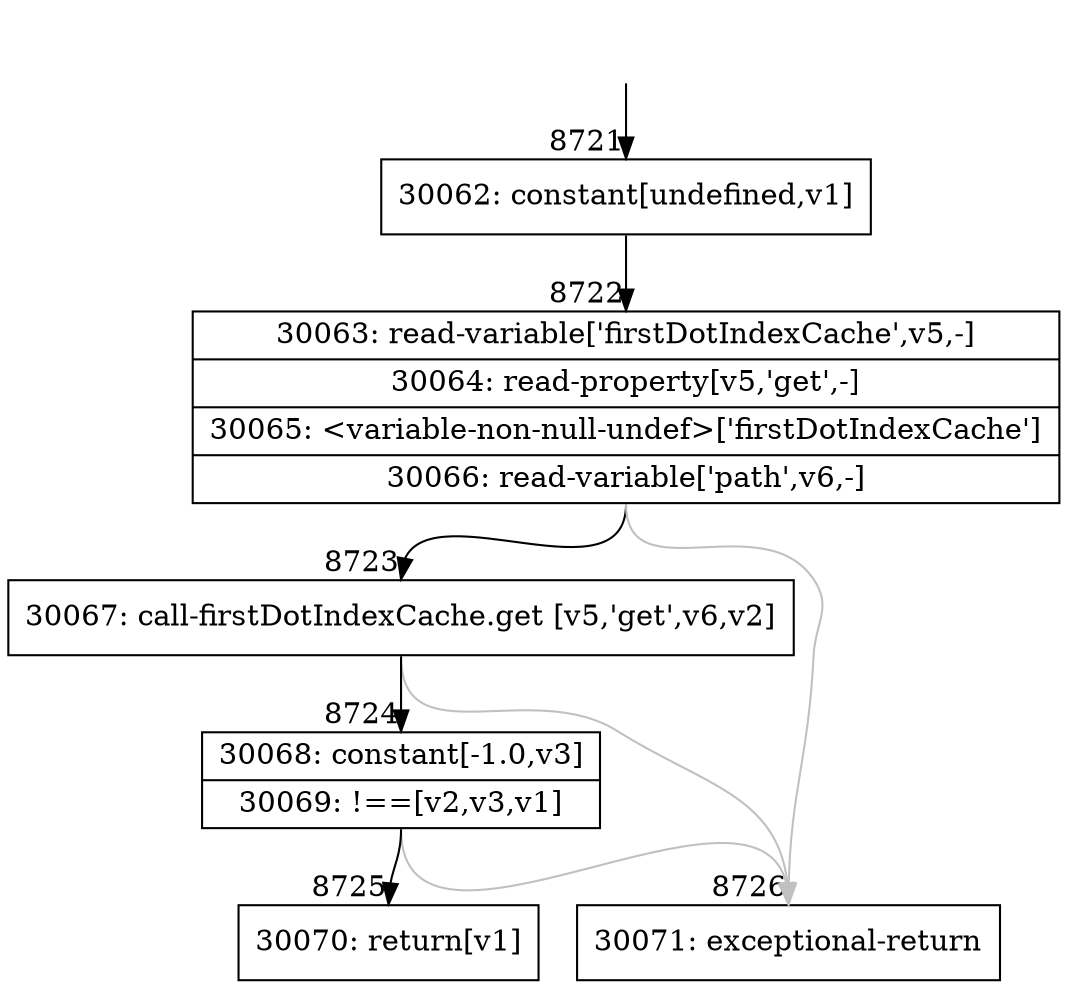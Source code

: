 digraph {
rankdir="TD"
BB_entry739[shape=none,label=""];
BB_entry739 -> BB8721 [tailport=s, headport=n, headlabel="    8721"]
BB8721 [shape=record label="{30062: constant[undefined,v1]}" ] 
BB8721 -> BB8722 [tailport=s, headport=n, headlabel="      8722"]
BB8722 [shape=record label="{30063: read-variable['firstDotIndexCache',v5,-]|30064: read-property[v5,'get',-]|30065: \<variable-non-null-undef\>['firstDotIndexCache']|30066: read-variable['path',v6,-]}" ] 
BB8722 -> BB8723 [tailport=s, headport=n, headlabel="      8723"]
BB8722 -> BB8726 [tailport=s, headport=n, color=gray, headlabel="      8726"]
BB8723 [shape=record label="{30067: call-firstDotIndexCache.get [v5,'get',v6,v2]}" ] 
BB8723 -> BB8724 [tailport=s, headport=n, headlabel="      8724"]
BB8723 -> BB8726 [tailport=s, headport=n, color=gray]
BB8724 [shape=record label="{30068: constant[-1.0,v3]|30069: !==[v2,v3,v1]}" ] 
BB8724 -> BB8725 [tailport=s, headport=n, headlabel="      8725"]
BB8724 -> BB8726 [tailport=s, headport=n, color=gray]
BB8725 [shape=record label="{30070: return[v1]}" ] 
BB8726 [shape=record label="{30071: exceptional-return}" ] 
//#$~ 15585
}
